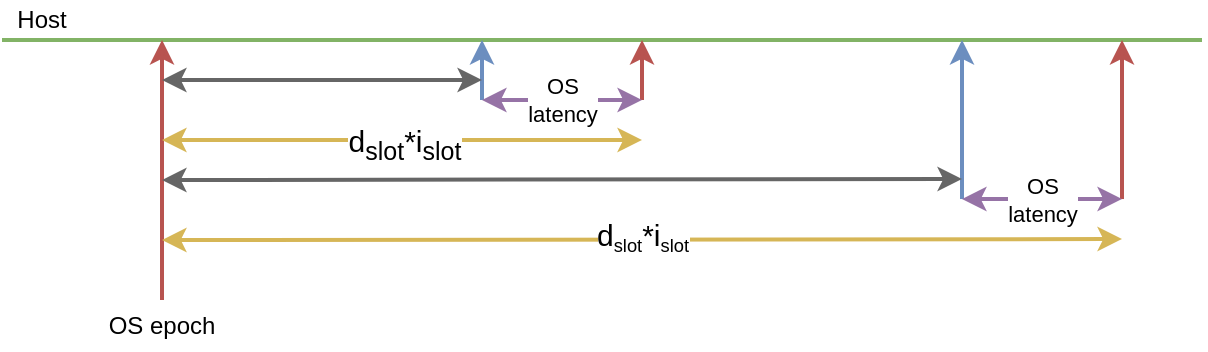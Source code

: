 <mxfile version="13.9.9" type="device"><diagram id="NgD58-MRilljnJrOtPrR" name="Page-1"><mxGraphModel dx="645" dy="406" grid="1" gridSize="10" guides="1" tooltips="1" connect="1" arrows="1" fold="1" page="1" pageScale="1" pageWidth="850" pageHeight="1100" math="0" shadow="0"><root><mxCell id="0"/><mxCell id="1" parent="0"/><mxCell id="IvJbOeLs8iul9giXWJSQ-12" value="" style="endArrow=none;html=1;fillColor=#d5e8d4;strokeColor=#82b366;strokeWidth=2;" parent="1" edge="1"><mxGeometry width="50" height="50" relative="1" as="geometry"><mxPoint x="40" y="310" as="sourcePoint"/><mxPoint x="640" y="310" as="targetPoint"/></mxGeometry></mxCell><mxCell id="IvJbOeLs8iul9giXWJSQ-13" value="" style="endArrow=classic;html=1;fillColor=#f8cecc;strokeColor=#b85450;strokeWidth=2;exitX=0.5;exitY=0;exitDx=0;exitDy=0;" parent="1" source="IvJbOeLs8iul9giXWJSQ-16" edge="1"><mxGeometry width="50" height="50" relative="1" as="geometry"><mxPoint x="120" y="400" as="sourcePoint"/><mxPoint x="120" y="310" as="targetPoint"/></mxGeometry></mxCell><mxCell id="IvJbOeLs8iul9giXWJSQ-16" value="OS epoch" style="text;html=1;strokeColor=none;fillColor=none;align=center;verticalAlign=middle;whiteSpace=wrap;rounded=0;" parent="1" vertex="1"><mxGeometry x="70" y="440" width="100" height="25" as="geometry"/></mxCell><mxCell id="IvJbOeLs8iul9giXWJSQ-19" value="Host" style="text;html=1;strokeColor=none;fillColor=none;align=center;verticalAlign=middle;whiteSpace=wrap;rounded=0;" parent="1" vertex="1"><mxGeometry x="40" y="290" width="40" height="20" as="geometry"/></mxCell><mxCell id="IvJbOeLs8iul9giXWJSQ-26" value="" style="endArrow=classic;html=1;fillColor=#f8cecc;strokeColor=#b85450;strokeWidth=2;" parent="1" edge="1"><mxGeometry width="50" height="50" relative="1" as="geometry"><mxPoint x="360" y="340" as="sourcePoint"/><mxPoint x="360" y="310" as="targetPoint"/></mxGeometry></mxCell><mxCell id="IvJbOeLs8iul9giXWJSQ-30" value="" style="endArrow=classic;startArrow=classic;html=1;fillColor=#fff2cc;strokeColor=#d6b656;strokeWidth=2;" parent="1" edge="1"><mxGeometry width="50" height="50" relative="1" as="geometry"><mxPoint x="120" y="360" as="sourcePoint"/><mxPoint x="360" y="360" as="targetPoint"/></mxGeometry></mxCell><mxCell id="WVS0YlnQz2ayEV3ekxmq-3" value="&lt;font style=&quot;font-size: 15px&quot;&gt;d&lt;sub&gt;slot&lt;/sub&gt;*i&lt;sub&gt;slot&lt;/sub&gt;&lt;/font&gt;" style="edgeLabel;html=1;align=center;verticalAlign=middle;resizable=0;points=[];" vertex="1" connectable="0" parent="IvJbOeLs8iul9giXWJSQ-30"><mxGeometry x="-0.089" y="-2" relative="1" as="geometry"><mxPoint x="10.95" as="offset"/></mxGeometry></mxCell><mxCell id="IvJbOeLs8iul9giXWJSQ-31" value="" style="endArrow=classic;html=1;fillColor=#dae8fc;strokeColor=#6c8ebf;strokeWidth=2;" parent="1" edge="1"><mxGeometry width="50" height="50" relative="1" as="geometry"><mxPoint x="280" y="340" as="sourcePoint"/><mxPoint x="280" y="310" as="targetPoint"/></mxGeometry></mxCell><mxCell id="IvJbOeLs8iul9giXWJSQ-34" value="" style="endArrow=classic;startArrow=classic;html=1;fillColor=#f5f5f5;strokeColor=#666666;strokeWidth=2;" parent="1" edge="1"><mxGeometry width="50" height="50" relative="1" as="geometry"><mxPoint x="120" y="330" as="sourcePoint"/><mxPoint x="280" y="330" as="targetPoint"/></mxGeometry></mxCell><mxCell id="IvJbOeLs8iul9giXWJSQ-35" value="OS&lt;br&gt;latency" style="endArrow=classic;startArrow=classic;html=1;fillColor=#e1d5e7;strokeColor=#9673a6;strokeWidth=2;" parent="1" edge="1"><mxGeometry width="50" height="50" relative="1" as="geometry"><mxPoint x="280" y="340" as="sourcePoint"/><mxPoint x="360" y="340" as="targetPoint"/></mxGeometry></mxCell><mxCell id="IvJbOeLs8iul9giXWJSQ-37" value="" style="endArrow=classic;html=1;fillColor=#f8cecc;strokeColor=#b85450;strokeWidth=2;" parent="1" edge="1"><mxGeometry width="50" height="50" relative="1" as="geometry"><mxPoint x="600" y="389.52" as="sourcePoint"/><mxPoint x="600" y="310" as="targetPoint"/></mxGeometry></mxCell><mxCell id="IvJbOeLs8iul9giXWJSQ-38" value="" style="endArrow=classic;startArrow=classic;html=1;fillColor=#fff2cc;strokeColor=#d6b656;strokeWidth=2;" parent="1" edge="1"><mxGeometry width="50" height="50" relative="1" as="geometry"><mxPoint x="120" y="410" as="sourcePoint"/><mxPoint x="600" y="409.52" as="targetPoint"/></mxGeometry></mxCell><mxCell id="WVS0YlnQz2ayEV3ekxmq-5" value="&lt;span style=&quot;font-size: 15px&quot;&gt;d&lt;/span&gt;&lt;sub&gt;slot&lt;/sub&gt;&lt;span style=&quot;font-size: 15px&quot;&gt;*i&lt;/span&gt;&lt;sub&gt;slot&lt;/sub&gt;" style="edgeLabel;html=1;align=center;verticalAlign=middle;resizable=0;points=[];" vertex="1" connectable="0" parent="IvJbOeLs8iul9giXWJSQ-38"><mxGeometry x="0.146" y="1" relative="1" as="geometry"><mxPoint x="-34.76" as="offset"/></mxGeometry></mxCell><mxCell id="IvJbOeLs8iul9giXWJSQ-39" value="" style="endArrow=classic;html=1;fillColor=#dae8fc;strokeColor=#6c8ebf;strokeWidth=2;" parent="1" edge="1"><mxGeometry width="50" height="50" relative="1" as="geometry"><mxPoint x="520" y="389.52" as="sourcePoint"/><mxPoint x="520" y="310" as="targetPoint"/></mxGeometry></mxCell><mxCell id="IvJbOeLs8iul9giXWJSQ-40" value="" style="endArrow=classic;startArrow=classic;html=1;fillColor=#f5f5f5;strokeColor=#666666;strokeWidth=2;" parent="1" edge="1"><mxGeometry width="50" height="50" relative="1" as="geometry"><mxPoint x="120" y="380" as="sourcePoint"/><mxPoint x="520" y="379.52" as="targetPoint"/></mxGeometry></mxCell><mxCell id="IvJbOeLs8iul9giXWJSQ-41" value="OS&lt;br&gt;latency" style="endArrow=classic;startArrow=classic;html=1;fillColor=#e1d5e7;strokeColor=#9673a6;strokeWidth=2;" parent="1" edge="1"><mxGeometry width="50" height="50" relative="1" as="geometry"><mxPoint x="520" y="389.52" as="sourcePoint"/><mxPoint x="600" y="389.52" as="targetPoint"/></mxGeometry></mxCell></root></mxGraphModel></diagram></mxfile>